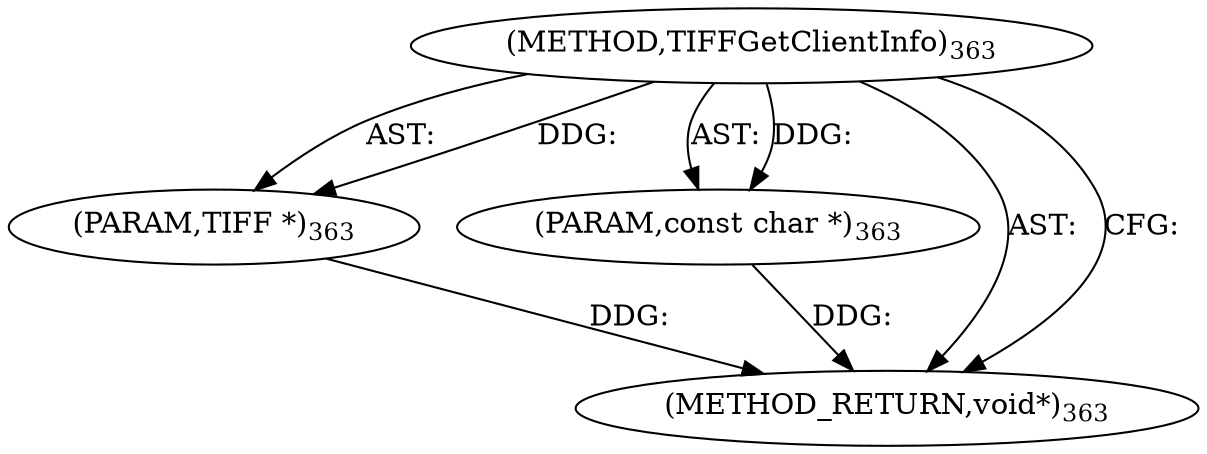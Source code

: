 digraph "TIFFGetClientInfo" {  
"8498" [label = <(METHOD,TIFFGetClientInfo)<SUB>363</SUB>> ]
"8499" [label = <(PARAM,TIFF *)<SUB>363</SUB>> ]
"8500" [label = <(PARAM,const char *)<SUB>363</SUB>> ]
"8501" [label = <(METHOD_RETURN,void*)<SUB>363</SUB>> ]
  "8498" -> "8499"  [ label = "AST: "] 
  "8498" -> "8500"  [ label = "AST: "] 
  "8498" -> "8501"  [ label = "AST: "] 
  "8498" -> "8501"  [ label = "CFG: "] 
  "8499" -> "8501"  [ label = "DDG: "] 
  "8500" -> "8501"  [ label = "DDG: "] 
  "8498" -> "8499"  [ label = "DDG: "] 
  "8498" -> "8500"  [ label = "DDG: "] 
}
